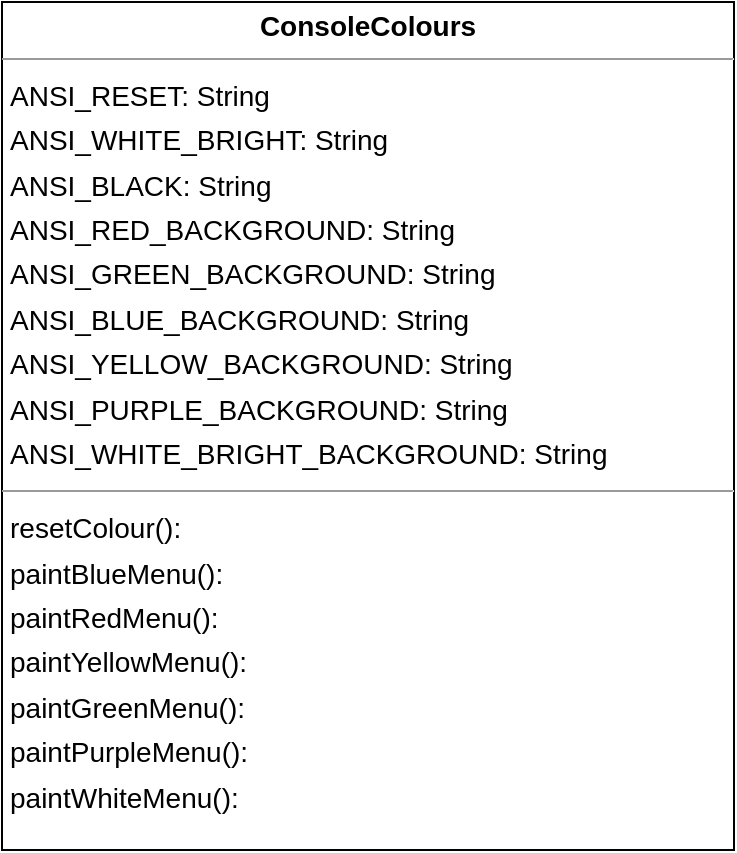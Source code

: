<mxfile version="22.1.16" type="device">
  <diagram id="Aow4Eo71f80Ow2YgaLMi" name="Sayfa -1">
    <mxGraphModel dx="921" dy="651" grid="1" gridSize="10" guides="1" tooltips="1" connect="1" arrows="1" fold="1" page="0" pageScale="1" pageWidth="827" pageHeight="1169" background="none" math="0" shadow="0">
      <root>
        <mxCell id="0" />
        <mxCell id="1" parent="0" />
        <mxCell id="node0" value="&lt;p style=&quot;margin:0px;margin-top:4px;text-align:center;&quot;&gt;&lt;b&gt;ConsoleColours&lt;/b&gt;&lt;/p&gt;&lt;hr size=&quot;1&quot;&gt;&lt;p style=&quot;margin:0 0 0 4px;line-height:1.6;&quot;&gt; ANSI_RESET: String&lt;br&gt; ANSI_WHITE_BRIGHT: String&amp;nbsp;&lt;br&gt; ANSI_BLACK: String&lt;br&gt; ANSI_RED_BACKGROUND: String&lt;br&gt; ANSI_GREEN_BACKGROUND: String&lt;br&gt; ANSI_BLUE_BACKGROUND: String&amp;nbsp;&lt;br&gt; ANSI_YELLOW_BACKGROUND: String&lt;br&gt; ANSI_PURPLE_BACKGROUND: String&lt;br&gt; ANSI_WHITE_BRIGHT_BACKGROUND: String&lt;/p&gt;&lt;hr size=&quot;1&quot;&gt;&lt;p style=&quot;margin:0 0 0 4px;line-height:1.6;&quot;&gt; resetColour(): &lt;br&gt; paintBlueMenu(): &lt;br&gt; paintRedMenu(): &lt;br&gt; paintYellowMenu(): &lt;br&gt; paintGreenMenu(): &lt;br&gt; paintPurpleMenu(): &lt;br&gt; paintWhiteMenu(): &lt;/p&gt;" style="verticalAlign=top;align=left;overflow=fill;fontSize=14;fontFamily=Helvetica;html=1;rounded=0;shadow=0;comic=0;labelBackgroundColor=none;strokeWidth=1;" parent="1" vertex="1">
          <mxGeometry x="-182" y="66" width="366" height="424" as="geometry" />
        </mxCell>
      </root>
    </mxGraphModel>
  </diagram>
</mxfile>
